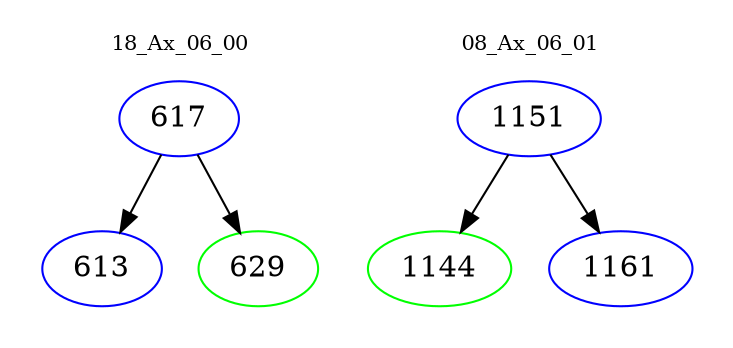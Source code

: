 digraph{
subgraph cluster_0 {
color = white
label = "18_Ax_06_00";
fontsize=10;
T0_617 [label="617", color="blue"]
T0_617 -> T0_613 [color="black"]
T0_613 [label="613", color="blue"]
T0_617 -> T0_629 [color="black"]
T0_629 [label="629", color="green"]
}
subgraph cluster_1 {
color = white
label = "08_Ax_06_01";
fontsize=10;
T1_1151 [label="1151", color="blue"]
T1_1151 -> T1_1144 [color="black"]
T1_1144 [label="1144", color="green"]
T1_1151 -> T1_1161 [color="black"]
T1_1161 [label="1161", color="blue"]
}
}
